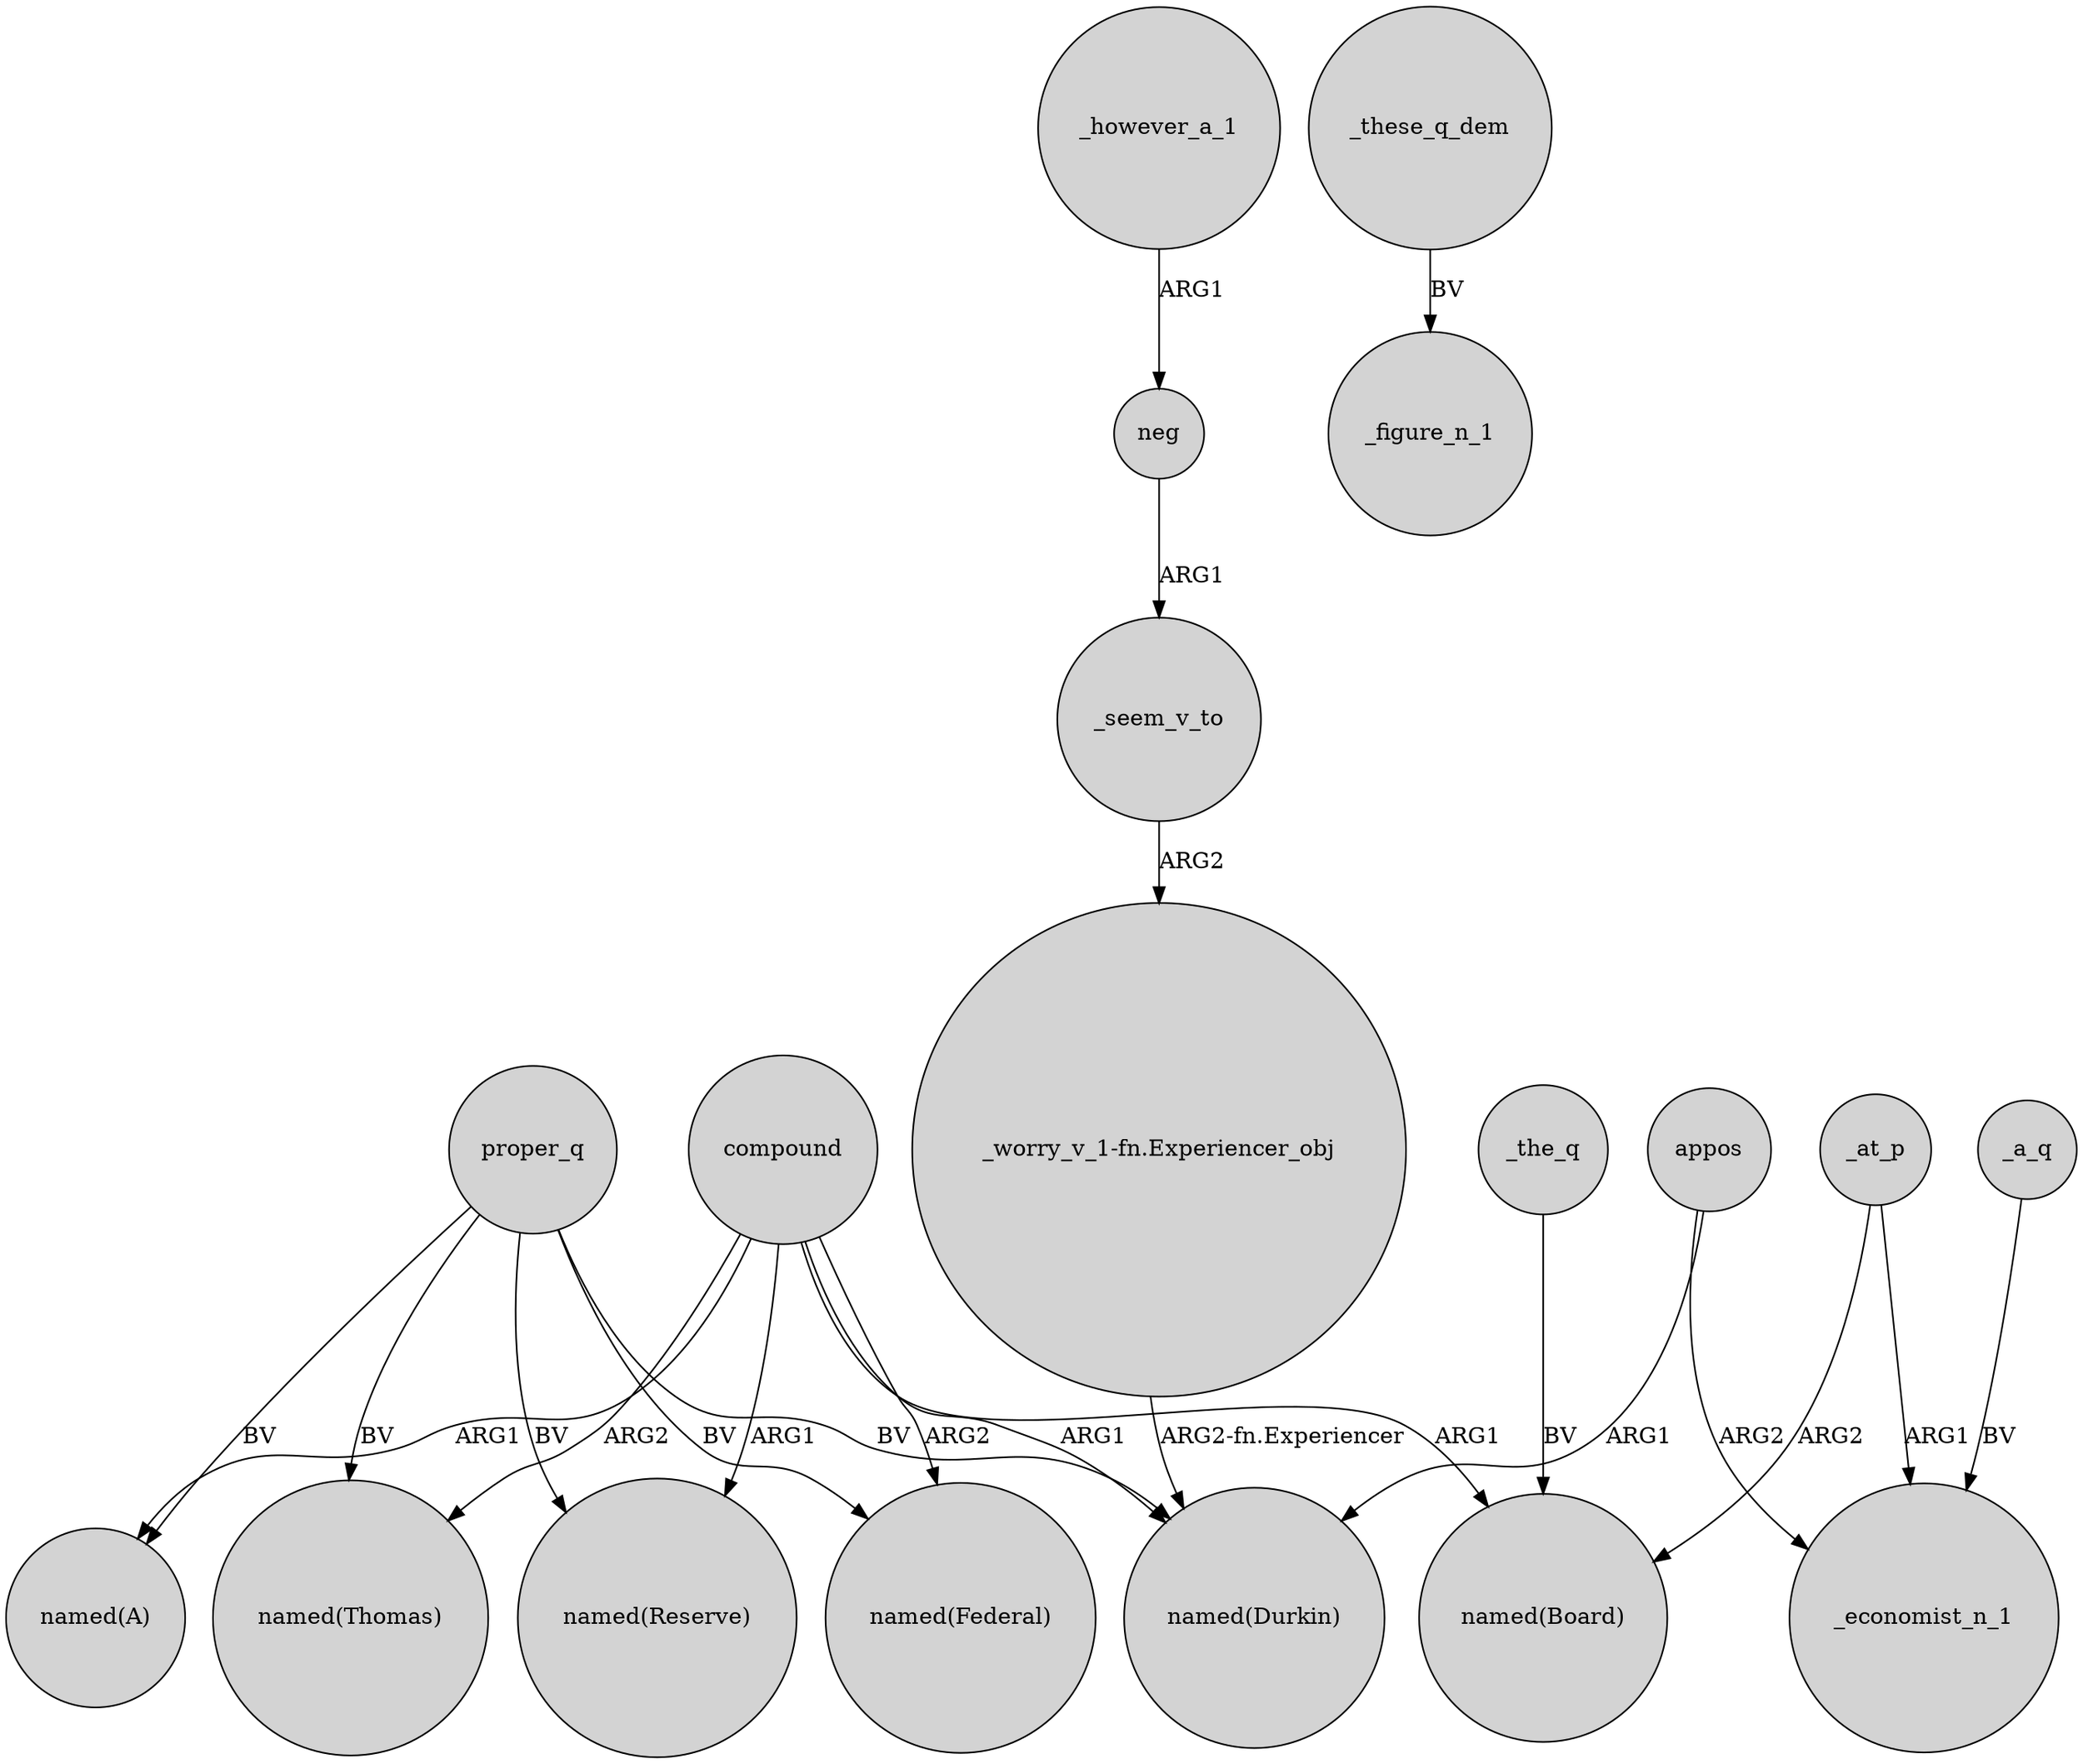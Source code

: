 digraph {
	node [shape=circle style=filled]
	compound -> "named(Reserve)" [label=ARG1]
	compound -> "named(Durkin)" [label=ARG1]
	_the_q -> "named(Board)" [label=BV]
	_at_p -> "named(Board)" [label=ARG2]
	proper_q -> "named(Reserve)" [label=BV]
	appos -> _economist_n_1 [label=ARG2]
	_a_q -> _economist_n_1 [label=BV]
	compound -> "named(A)" [label=ARG1]
	_however_a_1 -> neg [label=ARG1]
	"_worry_v_1-fn.Experiencer_obj" -> "named(Durkin)" [label="ARG2-fn.Experiencer"]
	compound -> "named(Board)" [label=ARG1]
	proper_q -> "named(Thomas)" [label=BV]
	_at_p -> _economist_n_1 [label=ARG1]
	proper_q -> "named(Federal)" [label=BV]
	_these_q_dem -> _figure_n_1 [label=BV]
	proper_q -> "named(Durkin)" [label=BV]
	neg -> _seem_v_to [label=ARG1]
	appos -> "named(Durkin)" [label=ARG1]
	compound -> "named(Federal)" [label=ARG2]
	_seem_v_to -> "_worry_v_1-fn.Experiencer_obj" [label=ARG2]
	compound -> "named(Thomas)" [label=ARG2]
	proper_q -> "named(A)" [label=BV]
}
